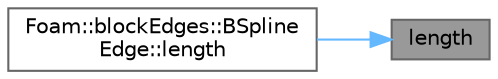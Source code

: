 digraph "length"
{
 // LATEX_PDF_SIZE
  bgcolor="transparent";
  edge [fontname=Helvetica,fontsize=10,labelfontname=Helvetica,labelfontsize=10];
  node [fontname=Helvetica,fontsize=10,shape=box,height=0.2,width=0.4];
  rankdir="RL";
  Node1 [id="Node000001",label="length",height=0.2,width=0.4,color="gray40", fillcolor="grey60", style="filled", fontcolor="black",tooltip=" "];
  Node1 -> Node2 [id="edge1_Node000001_Node000002",dir="back",color="steelblue1",style="solid",tooltip=" "];
  Node2 [id="Node000002",label="Foam::blockEdges::BSpline\lEdge::length",height=0.2,width=0.4,color="grey40", fillcolor="white", style="filled",URL="$classFoam_1_1blockEdges_1_1BSplineEdge.html#a08c669bec49d28e13e0c1b6fb7f0ba90",tooltip=" "];
}
